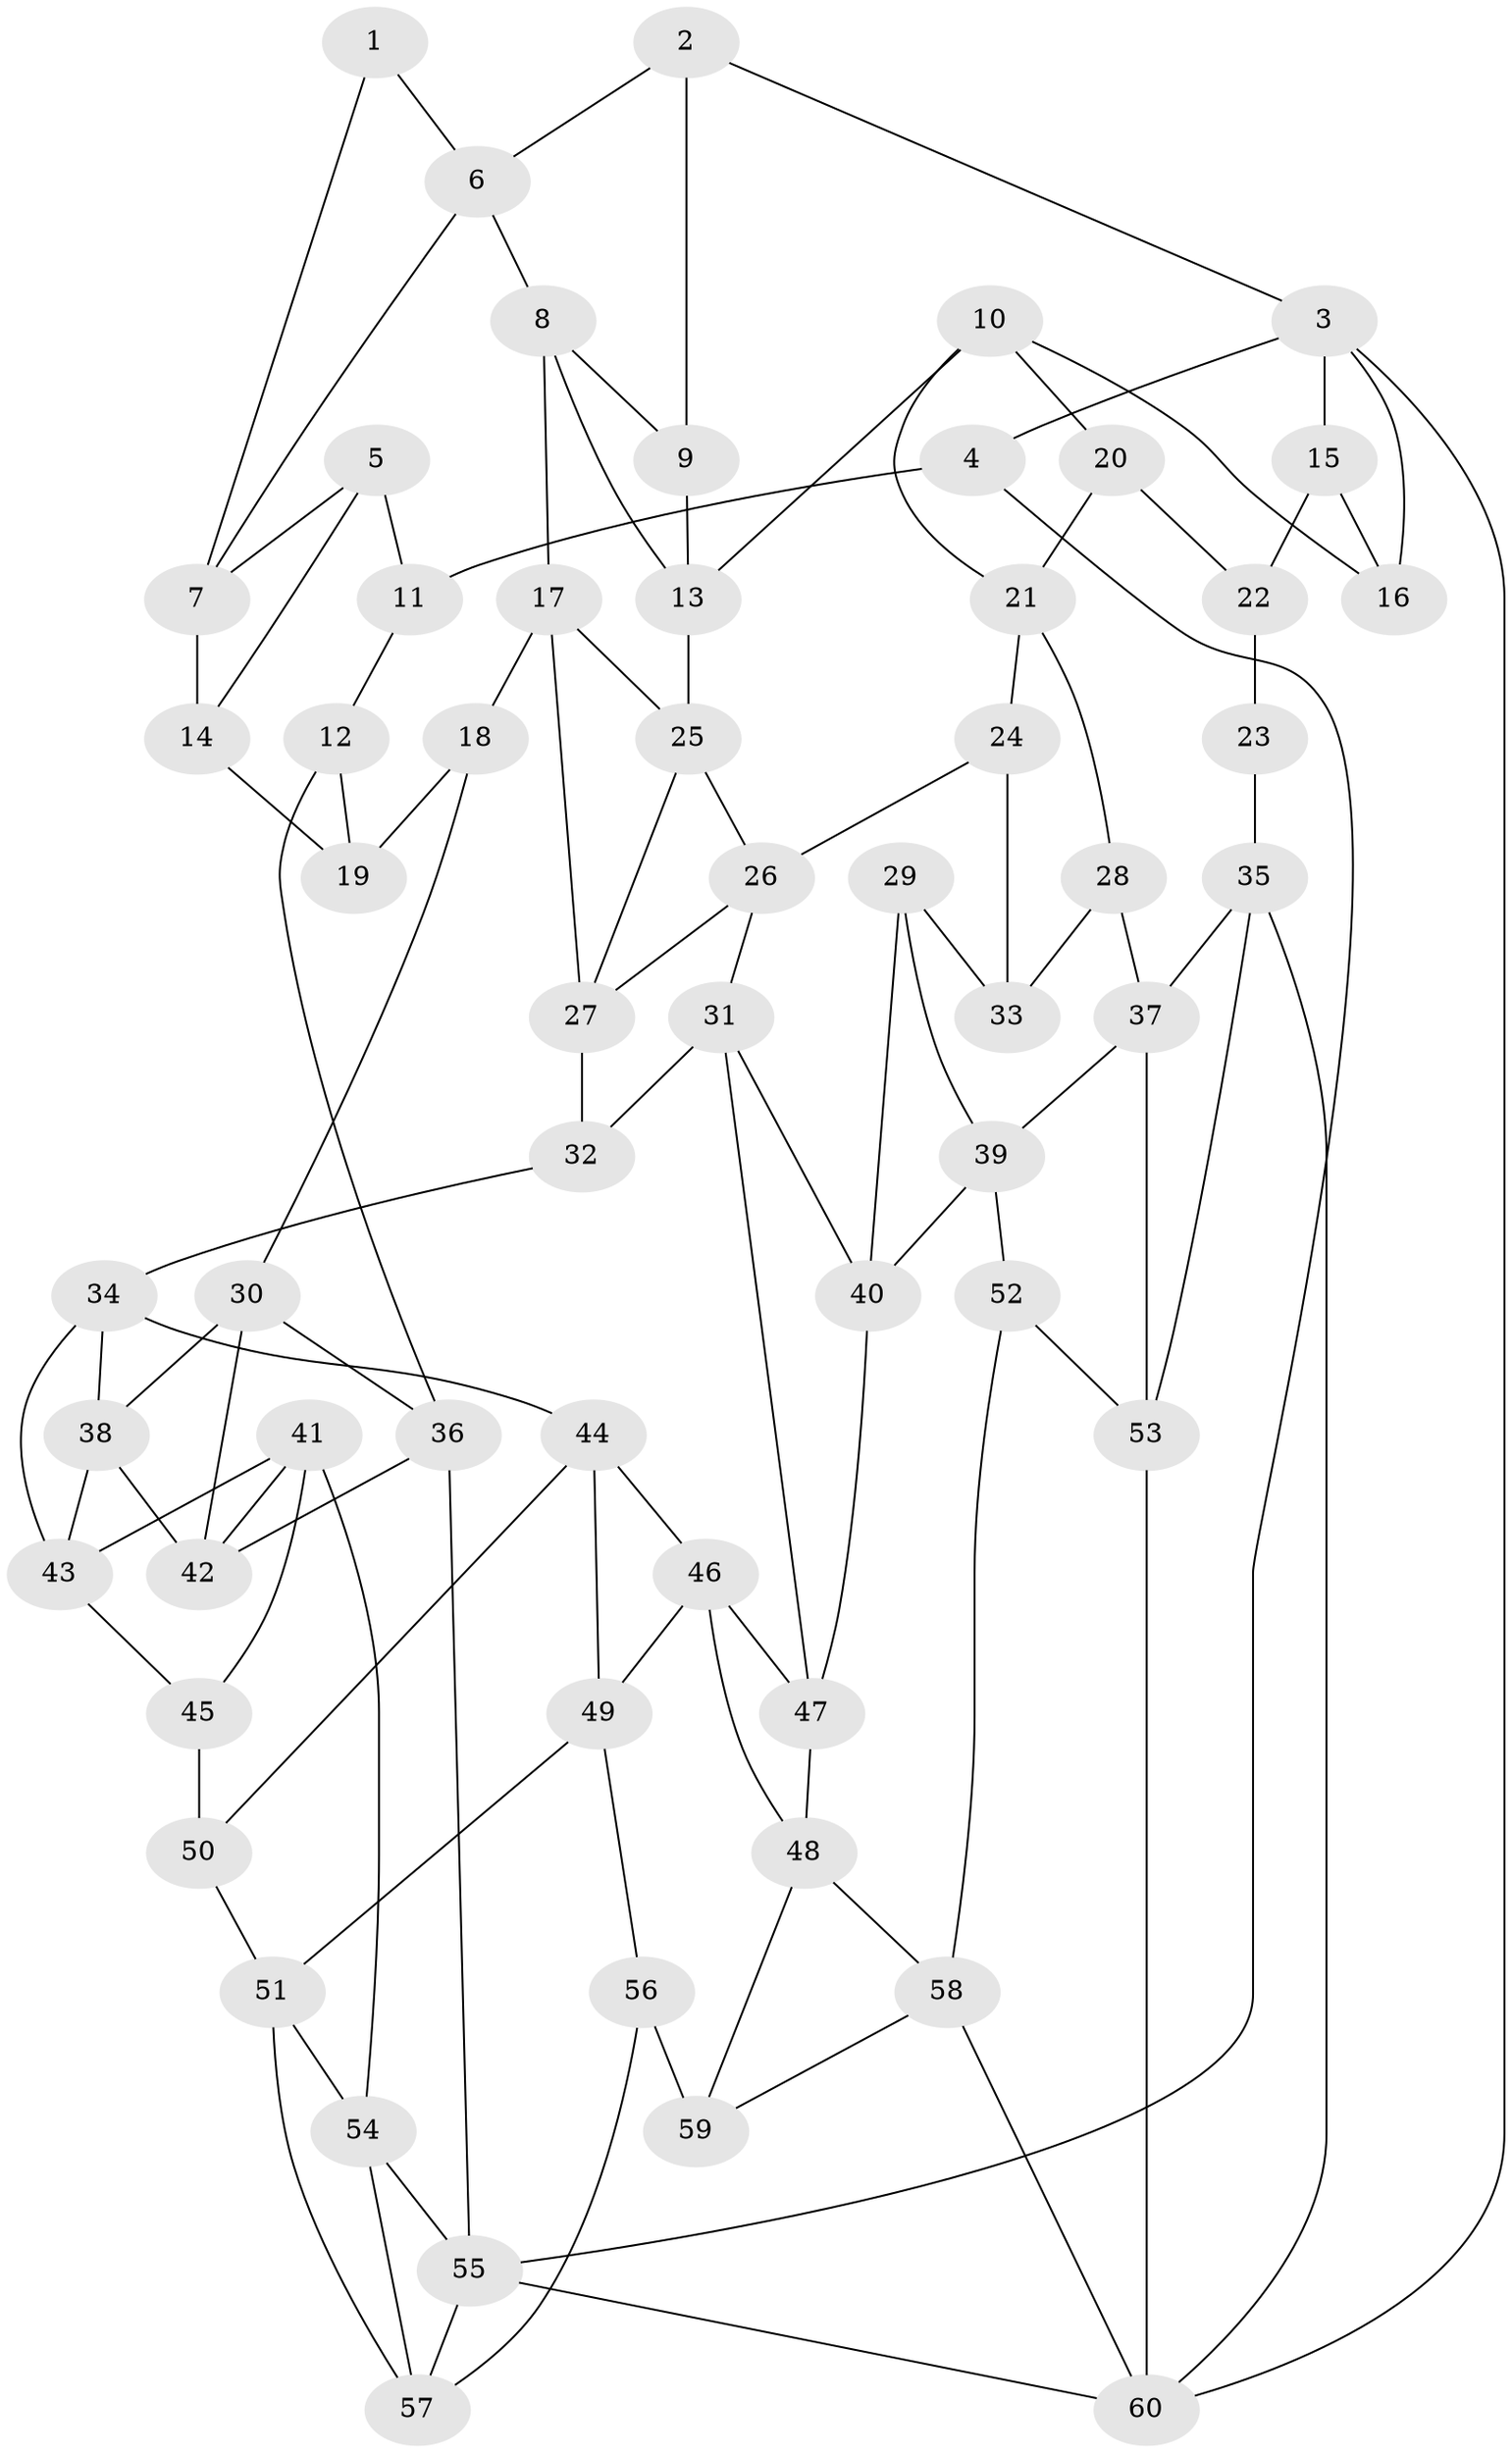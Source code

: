 // original degree distribution, {3: 0.03333333333333333, 4: 0.20833333333333334, 5: 0.5333333333333333, 6: 0.225}
// Generated by graph-tools (version 1.1) at 2025/38/03/04/25 23:38:27]
// undirected, 60 vertices, 108 edges
graph export_dot {
  node [color=gray90,style=filled];
  1;
  2;
  3;
  4;
  5;
  6;
  7;
  8;
  9;
  10;
  11;
  12;
  13;
  14;
  15;
  16;
  17;
  18;
  19;
  20;
  21;
  22;
  23;
  24;
  25;
  26;
  27;
  28;
  29;
  30;
  31;
  32;
  33;
  34;
  35;
  36;
  37;
  38;
  39;
  40;
  41;
  42;
  43;
  44;
  45;
  46;
  47;
  48;
  49;
  50;
  51;
  52;
  53;
  54;
  55;
  56;
  57;
  58;
  59;
  60;
  1 -- 6 [weight=1.0];
  1 -- 7 [weight=1.0];
  2 -- 3 [weight=1.0];
  2 -- 6 [weight=1.0];
  2 -- 9 [weight=1.0];
  3 -- 4 [weight=1.0];
  3 -- 15 [weight=1.0];
  3 -- 16 [weight=1.0];
  3 -- 60 [weight=1.0];
  4 -- 11 [weight=2.0];
  4 -- 55 [weight=1.0];
  5 -- 7 [weight=1.0];
  5 -- 11 [weight=1.0];
  5 -- 14 [weight=1.0];
  6 -- 7 [weight=1.0];
  6 -- 8 [weight=1.0];
  7 -- 14 [weight=1.0];
  8 -- 9 [weight=1.0];
  8 -- 13 [weight=1.0];
  8 -- 17 [weight=1.0];
  9 -- 13 [weight=1.0];
  10 -- 13 [weight=1.0];
  10 -- 16 [weight=1.0];
  10 -- 20 [weight=1.0];
  10 -- 21 [weight=1.0];
  11 -- 12 [weight=1.0];
  12 -- 19 [weight=1.0];
  12 -- 36 [weight=1.0];
  13 -- 25 [weight=1.0];
  14 -- 19 [weight=2.0];
  15 -- 16 [weight=1.0];
  15 -- 22 [weight=1.0];
  17 -- 18 [weight=1.0];
  17 -- 25 [weight=1.0];
  17 -- 27 [weight=1.0];
  18 -- 19 [weight=1.0];
  18 -- 30 [weight=1.0];
  20 -- 21 [weight=1.0];
  20 -- 22 [weight=2.0];
  21 -- 24 [weight=1.0];
  21 -- 28 [weight=1.0];
  22 -- 23 [weight=2.0];
  23 -- 35 [weight=1.0];
  24 -- 26 [weight=1.0];
  24 -- 33 [weight=1.0];
  25 -- 26 [weight=1.0];
  25 -- 27 [weight=1.0];
  26 -- 27 [weight=1.0];
  26 -- 31 [weight=1.0];
  27 -- 32 [weight=1.0];
  28 -- 33 [weight=2.0];
  28 -- 37 [weight=1.0];
  29 -- 33 [weight=1.0];
  29 -- 39 [weight=1.0];
  29 -- 40 [weight=1.0];
  30 -- 36 [weight=1.0];
  30 -- 38 [weight=1.0];
  30 -- 42 [weight=1.0];
  31 -- 32 [weight=1.0];
  31 -- 40 [weight=1.0];
  31 -- 47 [weight=1.0];
  32 -- 34 [weight=1.0];
  34 -- 38 [weight=1.0];
  34 -- 43 [weight=1.0];
  34 -- 44 [weight=1.0];
  35 -- 37 [weight=1.0];
  35 -- 53 [weight=1.0];
  35 -- 60 [weight=1.0];
  36 -- 42 [weight=1.0];
  36 -- 55 [weight=1.0];
  37 -- 39 [weight=1.0];
  37 -- 53 [weight=1.0];
  38 -- 42 [weight=1.0];
  38 -- 43 [weight=1.0];
  39 -- 40 [weight=1.0];
  39 -- 52 [weight=1.0];
  40 -- 47 [weight=1.0];
  41 -- 42 [weight=1.0];
  41 -- 43 [weight=1.0];
  41 -- 45 [weight=1.0];
  41 -- 54 [weight=1.0];
  43 -- 45 [weight=1.0];
  44 -- 46 [weight=1.0];
  44 -- 49 [weight=1.0];
  44 -- 50 [weight=1.0];
  45 -- 50 [weight=2.0];
  46 -- 47 [weight=1.0];
  46 -- 48 [weight=1.0];
  46 -- 49 [weight=1.0];
  47 -- 48 [weight=1.0];
  48 -- 58 [weight=1.0];
  48 -- 59 [weight=1.0];
  49 -- 51 [weight=1.0];
  49 -- 56 [weight=1.0];
  50 -- 51 [weight=1.0];
  51 -- 54 [weight=1.0];
  51 -- 57 [weight=1.0];
  52 -- 53 [weight=1.0];
  52 -- 58 [weight=1.0];
  53 -- 60 [weight=1.0];
  54 -- 55 [weight=1.0];
  54 -- 57 [weight=1.0];
  55 -- 57 [weight=1.0];
  55 -- 60 [weight=1.0];
  56 -- 57 [weight=1.0];
  56 -- 59 [weight=2.0];
  58 -- 59 [weight=1.0];
  58 -- 60 [weight=1.0];
}
